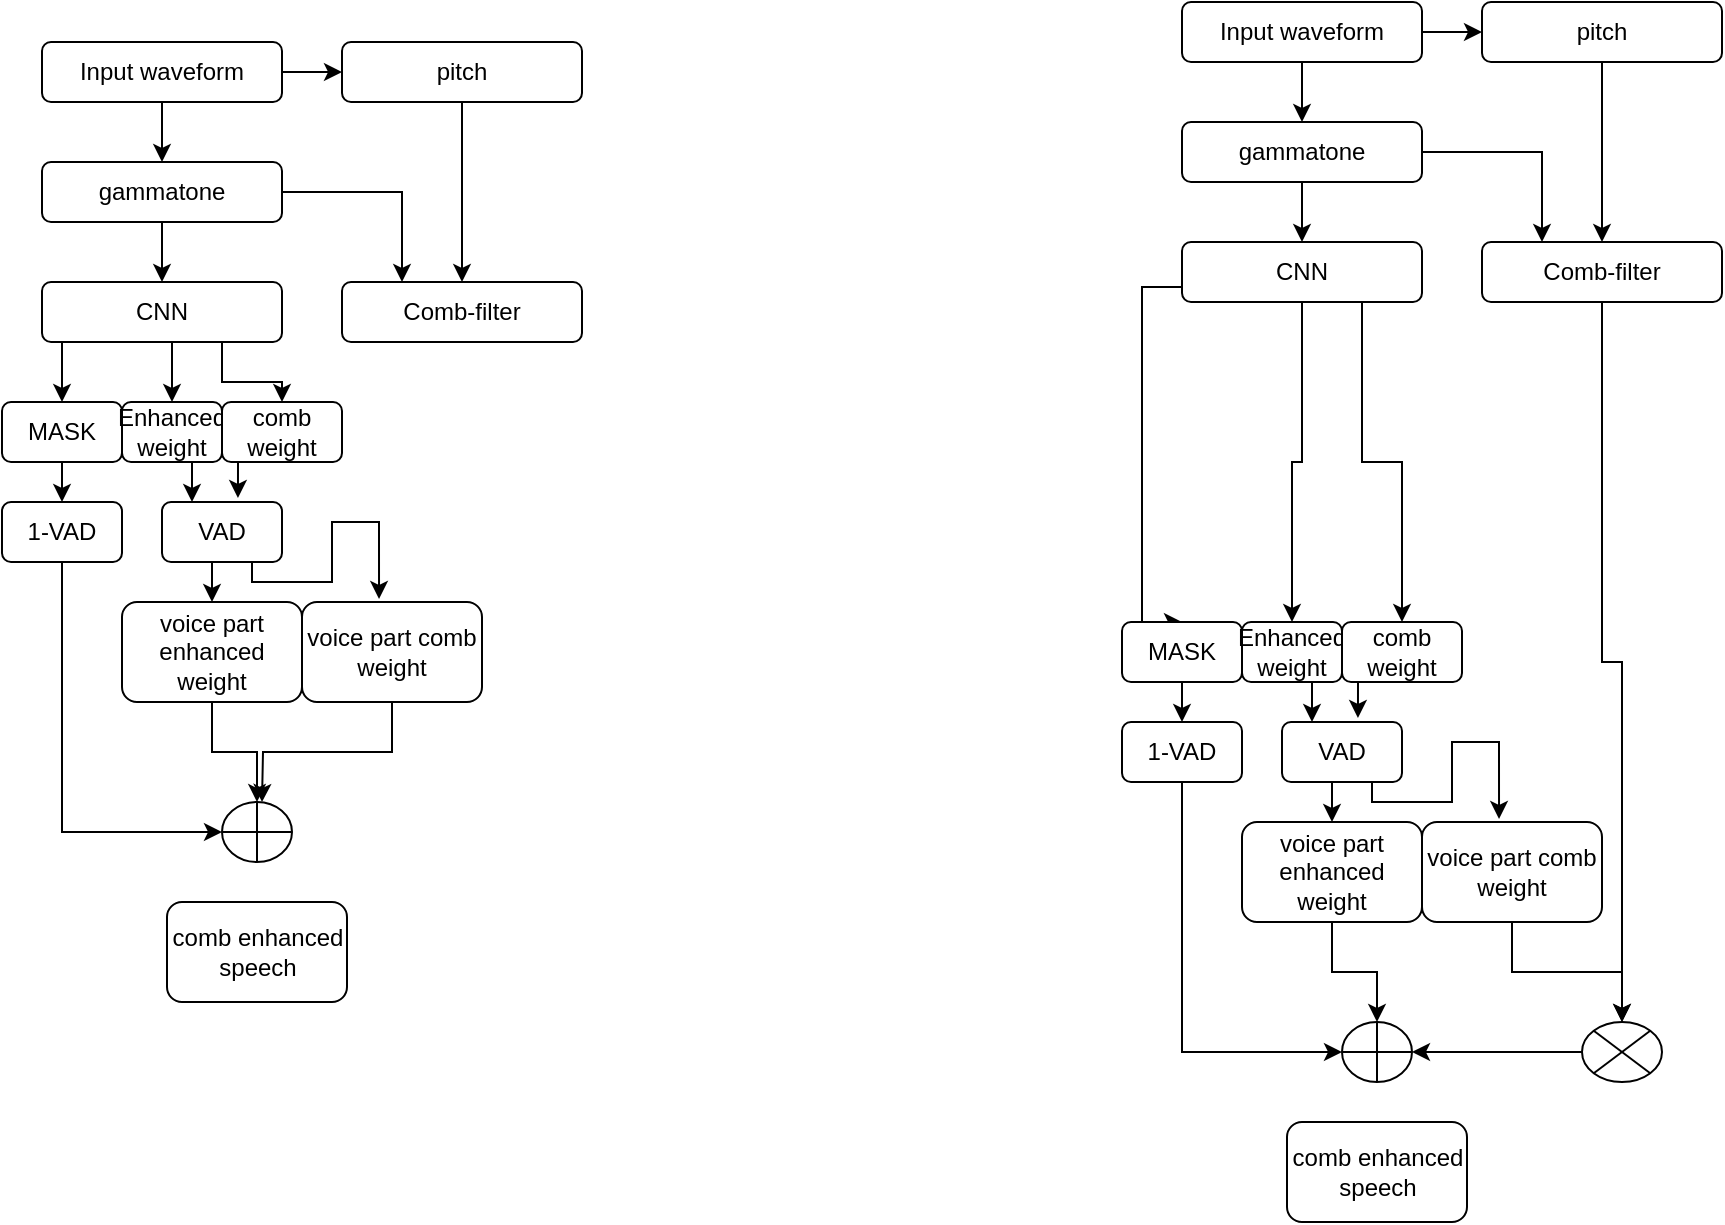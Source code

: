 <mxfile version="21.1.7" type="github">
  <diagram name="第 1 页" id="YcZ9tNFfG13hEdCVb2yW">
    <mxGraphModel dx="886" dy="576" grid="1" gridSize="10" guides="1" tooltips="1" connect="1" arrows="1" fold="1" page="1" pageScale="1" pageWidth="827" pageHeight="1169" math="0" shadow="0">
      <root>
        <mxCell id="0" />
        <mxCell id="1" parent="0" />
        <mxCell id="zpt0ByVF7FlbsJMjRz1K-8" style="edgeStyle=orthogonalEdgeStyle;rounded=0;orthogonalLoop=1;jettySize=auto;html=1;exitX=1;exitY=0.5;exitDx=0;exitDy=0;entryX=0;entryY=0.5;entryDx=0;entryDy=0;" parent="1" source="zpt0ByVF7FlbsJMjRz1K-1" target="zpt0ByVF7FlbsJMjRz1K-5" edge="1">
          <mxGeometry relative="1" as="geometry" />
        </mxCell>
        <mxCell id="zpt0ByVF7FlbsJMjRz1K-10" style="edgeStyle=orthogonalEdgeStyle;rounded=0;orthogonalLoop=1;jettySize=auto;html=1;exitX=0.5;exitY=1;exitDx=0;exitDy=0;entryX=0.5;entryY=0;entryDx=0;entryDy=0;" parent="1" source="zpt0ByVF7FlbsJMjRz1K-1" target="zpt0ByVF7FlbsJMjRz1K-2" edge="1">
          <mxGeometry relative="1" as="geometry" />
        </mxCell>
        <mxCell id="zpt0ByVF7FlbsJMjRz1K-1" value="Input waveform" style="rounded=1;whiteSpace=wrap;html=1;" parent="1" vertex="1">
          <mxGeometry x="230" y="50" width="120" height="30" as="geometry" />
        </mxCell>
        <mxCell id="zpt0ByVF7FlbsJMjRz1K-9" style="edgeStyle=orthogonalEdgeStyle;rounded=0;orthogonalLoop=1;jettySize=auto;html=1;exitX=1;exitY=0.5;exitDx=0;exitDy=0;entryX=0.25;entryY=0;entryDx=0;entryDy=0;" parent="1" source="zpt0ByVF7FlbsJMjRz1K-2" target="zpt0ByVF7FlbsJMjRz1K-4" edge="1">
          <mxGeometry relative="1" as="geometry" />
        </mxCell>
        <mxCell id="zpt0ByVF7FlbsJMjRz1K-11" style="edgeStyle=orthogonalEdgeStyle;rounded=0;orthogonalLoop=1;jettySize=auto;html=1;exitX=0.5;exitY=1;exitDx=0;exitDy=0;entryX=0.5;entryY=0;entryDx=0;entryDy=0;" parent="1" source="zpt0ByVF7FlbsJMjRz1K-2" target="zpt0ByVF7FlbsJMjRz1K-3" edge="1">
          <mxGeometry relative="1" as="geometry" />
        </mxCell>
        <mxCell id="zpt0ByVF7FlbsJMjRz1K-2" value="gammatone" style="rounded=1;whiteSpace=wrap;html=1;" parent="1" vertex="1">
          <mxGeometry x="230" y="110" width="120" height="30" as="geometry" />
        </mxCell>
        <mxCell id="zpt0ByVF7FlbsJMjRz1K-18" style="edgeStyle=orthogonalEdgeStyle;rounded=0;orthogonalLoop=1;jettySize=auto;html=1;exitX=0.25;exitY=1;exitDx=0;exitDy=0;entryX=0.5;entryY=0;entryDx=0;entryDy=0;" parent="1" source="zpt0ByVF7FlbsJMjRz1K-3" target="zpt0ByVF7FlbsJMjRz1K-12" edge="1">
          <mxGeometry relative="1" as="geometry" />
        </mxCell>
        <mxCell id="zpt0ByVF7FlbsJMjRz1K-19" style="edgeStyle=orthogonalEdgeStyle;rounded=0;orthogonalLoop=1;jettySize=auto;html=1;exitX=0.5;exitY=1;exitDx=0;exitDy=0;entryX=0.5;entryY=0;entryDx=0;entryDy=0;" parent="1" source="zpt0ByVF7FlbsJMjRz1K-3" target="zpt0ByVF7FlbsJMjRz1K-13" edge="1">
          <mxGeometry relative="1" as="geometry" />
        </mxCell>
        <mxCell id="zpt0ByVF7FlbsJMjRz1K-20" style="edgeStyle=orthogonalEdgeStyle;rounded=0;orthogonalLoop=1;jettySize=auto;html=1;exitX=0.75;exitY=1;exitDx=0;exitDy=0;entryX=0.5;entryY=0;entryDx=0;entryDy=0;" parent="1" source="zpt0ByVF7FlbsJMjRz1K-3" target="zpt0ByVF7FlbsJMjRz1K-14" edge="1">
          <mxGeometry relative="1" as="geometry" />
        </mxCell>
        <mxCell id="zpt0ByVF7FlbsJMjRz1K-3" value="CNN" style="rounded=1;whiteSpace=wrap;html=1;" parent="1" vertex="1">
          <mxGeometry x="230" y="170" width="120" height="30" as="geometry" />
        </mxCell>
        <mxCell id="zpt0ByVF7FlbsJMjRz1K-4" value="Comb-filter" style="rounded=1;whiteSpace=wrap;html=1;" parent="1" vertex="1">
          <mxGeometry x="380" y="170" width="120" height="30" as="geometry" />
        </mxCell>
        <mxCell id="zpt0ByVF7FlbsJMjRz1K-7" style="edgeStyle=orthogonalEdgeStyle;rounded=0;orthogonalLoop=1;jettySize=auto;html=1;exitX=0.5;exitY=1;exitDx=0;exitDy=0;entryX=0.5;entryY=0;entryDx=0;entryDy=0;" parent="1" source="zpt0ByVF7FlbsJMjRz1K-5" target="zpt0ByVF7FlbsJMjRz1K-4" edge="1">
          <mxGeometry relative="1" as="geometry" />
        </mxCell>
        <mxCell id="zpt0ByVF7FlbsJMjRz1K-5" value="pitch" style="rounded=1;whiteSpace=wrap;html=1;" parent="1" vertex="1">
          <mxGeometry x="380" y="50" width="120" height="30" as="geometry" />
        </mxCell>
        <mxCell id="zpt0ByVF7FlbsJMjRz1K-22" style="edgeStyle=orthogonalEdgeStyle;rounded=0;orthogonalLoop=1;jettySize=auto;html=1;exitX=0.5;exitY=1;exitDx=0;exitDy=0;entryX=0.5;entryY=0;entryDx=0;entryDy=0;" parent="1" source="zpt0ByVF7FlbsJMjRz1K-12" target="zpt0ByVF7FlbsJMjRz1K-21" edge="1">
          <mxGeometry relative="1" as="geometry" />
        </mxCell>
        <mxCell id="zpt0ByVF7FlbsJMjRz1K-12" value="MASK" style="rounded=1;whiteSpace=wrap;html=1;" parent="1" vertex="1">
          <mxGeometry x="210" y="230" width="60" height="30" as="geometry" />
        </mxCell>
        <mxCell id="zpt0ByVF7FlbsJMjRz1K-28" style="edgeStyle=orthogonalEdgeStyle;rounded=0;orthogonalLoop=1;jettySize=auto;html=1;exitX=0.5;exitY=1;exitDx=0;exitDy=0;entryX=0.25;entryY=0;entryDx=0;entryDy=0;" parent="1" source="zpt0ByVF7FlbsJMjRz1K-13" target="zpt0ByVF7FlbsJMjRz1K-15" edge="1">
          <mxGeometry relative="1" as="geometry" />
        </mxCell>
        <mxCell id="zpt0ByVF7FlbsJMjRz1K-13" value="Enhanced weight" style="rounded=1;whiteSpace=wrap;html=1;" parent="1" vertex="1">
          <mxGeometry x="270" y="230" width="50" height="30" as="geometry" />
        </mxCell>
        <mxCell id="zpt0ByVF7FlbsJMjRz1K-29" style="edgeStyle=orthogonalEdgeStyle;rounded=0;orthogonalLoop=1;jettySize=auto;html=1;exitX=0.5;exitY=1;exitDx=0;exitDy=0;entryX=0.633;entryY=-0.067;entryDx=0;entryDy=0;entryPerimeter=0;" parent="1" source="zpt0ByVF7FlbsJMjRz1K-14" target="zpt0ByVF7FlbsJMjRz1K-15" edge="1">
          <mxGeometry relative="1" as="geometry" />
        </mxCell>
        <mxCell id="zpt0ByVF7FlbsJMjRz1K-14" value="comb weight" style="rounded=1;whiteSpace=wrap;html=1;" parent="1" vertex="1">
          <mxGeometry x="320" y="230" width="60" height="30" as="geometry" />
        </mxCell>
        <mxCell id="zpt0ByVF7FlbsJMjRz1K-30" style="edgeStyle=orthogonalEdgeStyle;rounded=0;orthogonalLoop=1;jettySize=auto;html=1;exitX=0.25;exitY=1;exitDx=0;exitDy=0;entryX=0.5;entryY=0;entryDx=0;entryDy=0;" parent="1" source="zpt0ByVF7FlbsJMjRz1K-15" target="zpt0ByVF7FlbsJMjRz1K-16" edge="1">
          <mxGeometry relative="1" as="geometry" />
        </mxCell>
        <mxCell id="zpt0ByVF7FlbsJMjRz1K-31" style="edgeStyle=orthogonalEdgeStyle;rounded=0;orthogonalLoop=1;jettySize=auto;html=1;exitX=0.75;exitY=1;exitDx=0;exitDy=0;entryX=0.428;entryY=-0.03;entryDx=0;entryDy=0;entryPerimeter=0;" parent="1" source="zpt0ByVF7FlbsJMjRz1K-15" target="zpt0ByVF7FlbsJMjRz1K-17" edge="1">
          <mxGeometry relative="1" as="geometry">
            <mxPoint x="400" y="290" as="targetPoint" />
            <Array as="points">
              <mxPoint x="335" y="320" />
              <mxPoint x="375" y="320" />
              <mxPoint x="375" y="290" />
              <mxPoint x="399" y="290" />
            </Array>
          </mxGeometry>
        </mxCell>
        <mxCell id="zpt0ByVF7FlbsJMjRz1K-15" value="VAD" style="rounded=1;whiteSpace=wrap;html=1;" parent="1" vertex="1">
          <mxGeometry x="290" y="280" width="60" height="30" as="geometry" />
        </mxCell>
        <mxCell id="zpt0ByVF7FlbsJMjRz1K-26" style="edgeStyle=orthogonalEdgeStyle;rounded=0;orthogonalLoop=1;jettySize=auto;html=1;exitX=0.5;exitY=1;exitDx=0;exitDy=0;entryX=0.5;entryY=0;entryDx=0;entryDy=0;entryPerimeter=0;" parent="1" source="zpt0ByVF7FlbsJMjRz1K-16" target="zpt0ByVF7FlbsJMjRz1K-24" edge="1">
          <mxGeometry relative="1" as="geometry" />
        </mxCell>
        <mxCell id="zpt0ByVF7FlbsJMjRz1K-16" value="voice part enhanced weight" style="rounded=1;whiteSpace=wrap;html=1;" parent="1" vertex="1">
          <mxGeometry x="270" y="330" width="90" height="50" as="geometry" />
        </mxCell>
        <mxCell id="zpt0ByVF7FlbsJMjRz1K-27" style="edgeStyle=orthogonalEdgeStyle;rounded=0;orthogonalLoop=1;jettySize=auto;html=1;exitX=0.5;exitY=1;exitDx=0;exitDy=0;" parent="1" source="zpt0ByVF7FlbsJMjRz1K-17" edge="1">
          <mxGeometry relative="1" as="geometry">
            <mxPoint x="340" y="430" as="targetPoint" />
          </mxGeometry>
        </mxCell>
        <mxCell id="zpt0ByVF7FlbsJMjRz1K-17" value="voice part comb weight" style="rounded=1;whiteSpace=wrap;html=1;" parent="1" vertex="1">
          <mxGeometry x="360" y="330" width="90" height="50" as="geometry" />
        </mxCell>
        <mxCell id="zpt0ByVF7FlbsJMjRz1K-25" style="edgeStyle=orthogonalEdgeStyle;rounded=0;orthogonalLoop=1;jettySize=auto;html=1;exitX=0.5;exitY=1;exitDx=0;exitDy=0;entryX=0;entryY=0.5;entryDx=0;entryDy=0;entryPerimeter=0;" parent="1" source="zpt0ByVF7FlbsJMjRz1K-21" target="zpt0ByVF7FlbsJMjRz1K-24" edge="1">
          <mxGeometry relative="1" as="geometry" />
        </mxCell>
        <mxCell id="zpt0ByVF7FlbsJMjRz1K-21" value="1-VAD" style="rounded=1;whiteSpace=wrap;html=1;" parent="1" vertex="1">
          <mxGeometry x="210" y="280" width="60" height="30" as="geometry" />
        </mxCell>
        <mxCell id="zpt0ByVF7FlbsJMjRz1K-24" value="" style="verticalLabelPosition=bottom;verticalAlign=top;html=1;shape=mxgraph.flowchart.summing_function;" parent="1" vertex="1">
          <mxGeometry x="320" y="430" width="35" height="30" as="geometry" />
        </mxCell>
        <mxCell id="zpt0ByVF7FlbsJMjRz1K-32" value="comb enhanced speech" style="rounded=1;whiteSpace=wrap;html=1;" parent="1" vertex="1">
          <mxGeometry x="292.5" y="480" width="90" height="50" as="geometry" />
        </mxCell>
        <mxCell id="FWSWAdMn078WY9diQnAr-1" style="edgeStyle=orthogonalEdgeStyle;rounded=0;orthogonalLoop=1;jettySize=auto;html=1;exitX=1;exitY=0.5;exitDx=0;exitDy=0;entryX=0;entryY=0.5;entryDx=0;entryDy=0;" edge="1" parent="1" source="FWSWAdMn078WY9diQnAr-3" target="FWSWAdMn078WY9diQnAr-13">
          <mxGeometry relative="1" as="geometry" />
        </mxCell>
        <mxCell id="FWSWAdMn078WY9diQnAr-2" style="edgeStyle=orthogonalEdgeStyle;rounded=0;orthogonalLoop=1;jettySize=auto;html=1;exitX=0.5;exitY=1;exitDx=0;exitDy=0;entryX=0.5;entryY=0;entryDx=0;entryDy=0;" edge="1" parent="1" source="FWSWAdMn078WY9diQnAr-3" target="FWSWAdMn078WY9diQnAr-6">
          <mxGeometry relative="1" as="geometry" />
        </mxCell>
        <mxCell id="FWSWAdMn078WY9diQnAr-3" value="Input waveform" style="rounded=1;whiteSpace=wrap;html=1;" vertex="1" parent="1">
          <mxGeometry x="800" y="30" width="120" height="30" as="geometry" />
        </mxCell>
        <mxCell id="FWSWAdMn078WY9diQnAr-4" style="edgeStyle=orthogonalEdgeStyle;rounded=0;orthogonalLoop=1;jettySize=auto;html=1;exitX=1;exitY=0.5;exitDx=0;exitDy=0;entryX=0.25;entryY=0;entryDx=0;entryDy=0;" edge="1" parent="1" source="FWSWAdMn078WY9diQnAr-6" target="FWSWAdMn078WY9diQnAr-11">
          <mxGeometry relative="1" as="geometry" />
        </mxCell>
        <mxCell id="FWSWAdMn078WY9diQnAr-5" style="edgeStyle=orthogonalEdgeStyle;rounded=0;orthogonalLoop=1;jettySize=auto;html=1;exitX=0.5;exitY=1;exitDx=0;exitDy=0;entryX=0.5;entryY=0;entryDx=0;entryDy=0;" edge="1" parent="1" source="FWSWAdMn078WY9diQnAr-6" target="FWSWAdMn078WY9diQnAr-10">
          <mxGeometry relative="1" as="geometry" />
        </mxCell>
        <mxCell id="FWSWAdMn078WY9diQnAr-6" value="gammatone" style="rounded=1;whiteSpace=wrap;html=1;" vertex="1" parent="1">
          <mxGeometry x="800" y="90" width="120" height="30" as="geometry" />
        </mxCell>
        <mxCell id="FWSWAdMn078WY9diQnAr-7" style="edgeStyle=orthogonalEdgeStyle;rounded=0;orthogonalLoop=1;jettySize=auto;html=1;exitX=0;exitY=0.75;exitDx=0;exitDy=0;entryX=0.5;entryY=0;entryDx=0;entryDy=0;" edge="1" parent="1" source="FWSWAdMn078WY9diQnAr-10" target="FWSWAdMn078WY9diQnAr-15">
          <mxGeometry relative="1" as="geometry">
            <Array as="points">
              <mxPoint x="780" y="172" />
              <mxPoint x="780" y="340" />
            </Array>
          </mxGeometry>
        </mxCell>
        <mxCell id="FWSWAdMn078WY9diQnAr-8" style="edgeStyle=orthogonalEdgeStyle;rounded=0;orthogonalLoop=1;jettySize=auto;html=1;exitX=0.5;exitY=1;exitDx=0;exitDy=0;entryX=0.5;entryY=0;entryDx=0;entryDy=0;" edge="1" parent="1" source="FWSWAdMn078WY9diQnAr-10" target="FWSWAdMn078WY9diQnAr-17">
          <mxGeometry relative="1" as="geometry" />
        </mxCell>
        <mxCell id="FWSWAdMn078WY9diQnAr-9" style="edgeStyle=orthogonalEdgeStyle;rounded=0;orthogonalLoop=1;jettySize=auto;html=1;exitX=0.75;exitY=1;exitDx=0;exitDy=0;entryX=0.5;entryY=0;entryDx=0;entryDy=0;" edge="1" parent="1" source="FWSWAdMn078WY9diQnAr-10" target="FWSWAdMn078WY9diQnAr-19">
          <mxGeometry relative="1" as="geometry" />
        </mxCell>
        <mxCell id="FWSWAdMn078WY9diQnAr-10" value="CNN" style="rounded=1;whiteSpace=wrap;html=1;" vertex="1" parent="1">
          <mxGeometry x="800" y="150" width="120" height="30" as="geometry" />
        </mxCell>
        <mxCell id="FWSWAdMn078WY9diQnAr-31" style="edgeStyle=orthogonalEdgeStyle;rounded=0;orthogonalLoop=1;jettySize=auto;html=1;exitX=0.5;exitY=1;exitDx=0;exitDy=0;entryX=0.5;entryY=0;entryDx=0;entryDy=0;entryPerimeter=0;" edge="1" parent="1" source="FWSWAdMn078WY9diQnAr-11" target="FWSWAdMn078WY9diQnAr-32">
          <mxGeometry relative="1" as="geometry">
            <mxPoint x="1020" y="270" as="targetPoint" />
          </mxGeometry>
        </mxCell>
        <mxCell id="FWSWAdMn078WY9diQnAr-11" value="Comb-filter" style="rounded=1;whiteSpace=wrap;html=1;" vertex="1" parent="1">
          <mxGeometry x="950" y="150" width="120" height="30" as="geometry" />
        </mxCell>
        <mxCell id="FWSWAdMn078WY9diQnAr-12" style="edgeStyle=orthogonalEdgeStyle;rounded=0;orthogonalLoop=1;jettySize=auto;html=1;exitX=0.5;exitY=1;exitDx=0;exitDy=0;entryX=0.5;entryY=0;entryDx=0;entryDy=0;" edge="1" parent="1" source="FWSWAdMn078WY9diQnAr-13" target="FWSWAdMn078WY9diQnAr-11">
          <mxGeometry relative="1" as="geometry" />
        </mxCell>
        <mxCell id="FWSWAdMn078WY9diQnAr-13" value="pitch" style="rounded=1;whiteSpace=wrap;html=1;" vertex="1" parent="1">
          <mxGeometry x="950" y="30" width="120" height="30" as="geometry" />
        </mxCell>
        <mxCell id="FWSWAdMn078WY9diQnAr-14" style="edgeStyle=orthogonalEdgeStyle;rounded=0;orthogonalLoop=1;jettySize=auto;html=1;exitX=0.5;exitY=1;exitDx=0;exitDy=0;entryX=0.5;entryY=0;entryDx=0;entryDy=0;" edge="1" parent="1" source="FWSWAdMn078WY9diQnAr-15" target="FWSWAdMn078WY9diQnAr-28">
          <mxGeometry relative="1" as="geometry" />
        </mxCell>
        <mxCell id="FWSWAdMn078WY9diQnAr-15" value="MASK" style="rounded=1;whiteSpace=wrap;html=1;" vertex="1" parent="1">
          <mxGeometry x="770" y="340" width="60" height="30" as="geometry" />
        </mxCell>
        <mxCell id="FWSWAdMn078WY9diQnAr-16" style="edgeStyle=orthogonalEdgeStyle;rounded=0;orthogonalLoop=1;jettySize=auto;html=1;exitX=0.5;exitY=1;exitDx=0;exitDy=0;entryX=0.25;entryY=0;entryDx=0;entryDy=0;" edge="1" parent="1" source="FWSWAdMn078WY9diQnAr-17" target="FWSWAdMn078WY9diQnAr-22">
          <mxGeometry relative="1" as="geometry" />
        </mxCell>
        <mxCell id="FWSWAdMn078WY9diQnAr-17" value="Enhanced weight" style="rounded=1;whiteSpace=wrap;html=1;" vertex="1" parent="1">
          <mxGeometry x="830" y="340" width="50" height="30" as="geometry" />
        </mxCell>
        <mxCell id="FWSWAdMn078WY9diQnAr-18" style="edgeStyle=orthogonalEdgeStyle;rounded=0;orthogonalLoop=1;jettySize=auto;html=1;exitX=0.5;exitY=1;exitDx=0;exitDy=0;entryX=0.633;entryY=-0.067;entryDx=0;entryDy=0;entryPerimeter=0;" edge="1" parent="1" source="FWSWAdMn078WY9diQnAr-19" target="FWSWAdMn078WY9diQnAr-22">
          <mxGeometry relative="1" as="geometry" />
        </mxCell>
        <mxCell id="FWSWAdMn078WY9diQnAr-19" value="comb weight" style="rounded=1;whiteSpace=wrap;html=1;" vertex="1" parent="1">
          <mxGeometry x="880" y="340" width="60" height="30" as="geometry" />
        </mxCell>
        <mxCell id="FWSWAdMn078WY9diQnAr-20" style="edgeStyle=orthogonalEdgeStyle;rounded=0;orthogonalLoop=1;jettySize=auto;html=1;exitX=0.25;exitY=1;exitDx=0;exitDy=0;entryX=0.5;entryY=0;entryDx=0;entryDy=0;" edge="1" parent="1" source="FWSWAdMn078WY9diQnAr-22" target="FWSWAdMn078WY9diQnAr-24">
          <mxGeometry relative="1" as="geometry" />
        </mxCell>
        <mxCell id="FWSWAdMn078WY9diQnAr-21" style="edgeStyle=orthogonalEdgeStyle;rounded=0;orthogonalLoop=1;jettySize=auto;html=1;exitX=0.75;exitY=1;exitDx=0;exitDy=0;entryX=0.428;entryY=-0.03;entryDx=0;entryDy=0;entryPerimeter=0;" edge="1" parent="1" source="FWSWAdMn078WY9diQnAr-22" target="FWSWAdMn078WY9diQnAr-26">
          <mxGeometry relative="1" as="geometry">
            <mxPoint x="960" y="400" as="targetPoint" />
            <Array as="points">
              <mxPoint x="895" y="430" />
              <mxPoint x="935" y="430" />
              <mxPoint x="935" y="400" />
              <mxPoint x="959" y="400" />
            </Array>
          </mxGeometry>
        </mxCell>
        <mxCell id="FWSWAdMn078WY9diQnAr-22" value="VAD" style="rounded=1;whiteSpace=wrap;html=1;" vertex="1" parent="1">
          <mxGeometry x="850" y="390" width="60" height="30" as="geometry" />
        </mxCell>
        <mxCell id="FWSWAdMn078WY9diQnAr-23" style="edgeStyle=orthogonalEdgeStyle;rounded=0;orthogonalLoop=1;jettySize=auto;html=1;exitX=0.5;exitY=1;exitDx=0;exitDy=0;entryX=0.5;entryY=0;entryDx=0;entryDy=0;entryPerimeter=0;" edge="1" parent="1" source="FWSWAdMn078WY9diQnAr-24" target="FWSWAdMn078WY9diQnAr-29">
          <mxGeometry relative="1" as="geometry" />
        </mxCell>
        <mxCell id="FWSWAdMn078WY9diQnAr-24" value="voice part enhanced weight" style="rounded=1;whiteSpace=wrap;html=1;" vertex="1" parent="1">
          <mxGeometry x="830" y="440" width="90" height="50" as="geometry" />
        </mxCell>
        <mxCell id="FWSWAdMn078WY9diQnAr-33" style="edgeStyle=orthogonalEdgeStyle;rounded=0;orthogonalLoop=1;jettySize=auto;html=1;entryX=0.5;entryY=0;entryDx=0;entryDy=0;entryPerimeter=0;" edge="1" parent="1" source="FWSWAdMn078WY9diQnAr-26" target="FWSWAdMn078WY9diQnAr-32">
          <mxGeometry relative="1" as="geometry" />
        </mxCell>
        <mxCell id="FWSWAdMn078WY9diQnAr-26" value="voice part comb weight" style="rounded=1;whiteSpace=wrap;html=1;" vertex="1" parent="1">
          <mxGeometry x="920" y="440" width="90" height="50" as="geometry" />
        </mxCell>
        <mxCell id="FWSWAdMn078WY9diQnAr-27" style="edgeStyle=orthogonalEdgeStyle;rounded=0;orthogonalLoop=1;jettySize=auto;html=1;exitX=0.5;exitY=1;exitDx=0;exitDy=0;entryX=0;entryY=0.5;entryDx=0;entryDy=0;entryPerimeter=0;" edge="1" parent="1" source="FWSWAdMn078WY9diQnAr-28" target="FWSWAdMn078WY9diQnAr-29">
          <mxGeometry relative="1" as="geometry" />
        </mxCell>
        <mxCell id="FWSWAdMn078WY9diQnAr-28" value="1-VAD" style="rounded=1;whiteSpace=wrap;html=1;" vertex="1" parent="1">
          <mxGeometry x="770" y="390" width="60" height="30" as="geometry" />
        </mxCell>
        <mxCell id="FWSWAdMn078WY9diQnAr-29" value="" style="verticalLabelPosition=bottom;verticalAlign=top;html=1;shape=mxgraph.flowchart.summing_function;" vertex="1" parent="1">
          <mxGeometry x="880" y="540" width="35" height="30" as="geometry" />
        </mxCell>
        <mxCell id="FWSWAdMn078WY9diQnAr-30" value="comb enhanced speech" style="rounded=1;whiteSpace=wrap;html=1;" vertex="1" parent="1">
          <mxGeometry x="852.5" y="590" width="90" height="50" as="geometry" />
        </mxCell>
        <mxCell id="FWSWAdMn078WY9diQnAr-34" style="edgeStyle=orthogonalEdgeStyle;rounded=0;orthogonalLoop=1;jettySize=auto;html=1;exitX=0;exitY=0.5;exitDx=0;exitDy=0;exitPerimeter=0;entryX=1;entryY=0.5;entryDx=0;entryDy=0;entryPerimeter=0;" edge="1" parent="1" source="FWSWAdMn078WY9diQnAr-32" target="FWSWAdMn078WY9diQnAr-29">
          <mxGeometry relative="1" as="geometry" />
        </mxCell>
        <mxCell id="FWSWAdMn078WY9diQnAr-32" value="" style="verticalLabelPosition=bottom;verticalAlign=top;html=1;shape=mxgraph.flowchart.or;" vertex="1" parent="1">
          <mxGeometry x="1000" y="540" width="40" height="30" as="geometry" />
        </mxCell>
      </root>
    </mxGraphModel>
  </diagram>
</mxfile>
